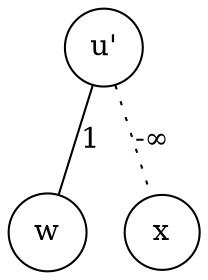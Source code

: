 graph g{
    layout = dot
//    layout = fdp
//    layout = neato
//    layout = osage
//    layout = sfdp
//    layout = twopi
uv [shape=circle, label="u'"];
w [shape=circle];
x [shape=circle];

uv -- w [label = "1"];
uv -- x [label = "-∞", style = dotted];
}